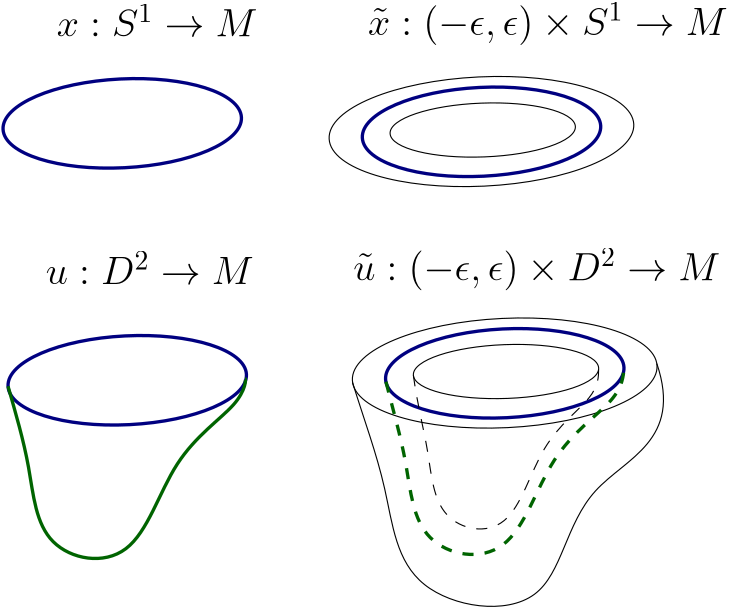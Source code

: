 <?xml version="1.0"?>
<!DOCTYPE ipe SYSTEM "ipe.dtd">
<ipe version="70206" creator="Ipe 7.2.7">
<info created="D:20180416095204" modified="D:20180611093210"/>
<ipestyle name="basic">
<symbol name="arrow/arc(spx)">
<path stroke="sym-stroke" fill="sym-stroke" pen="sym-pen">
0 0 m
-1 0.333 l
-1 -0.333 l
h
</path>
</symbol>
<symbol name="arrow/farc(spx)">
<path stroke="sym-stroke" fill="white" pen="sym-pen">
0 0 m
-1 0.333 l
-1 -0.333 l
h
</path>
</symbol>
<symbol name="arrow/ptarc(spx)">
<path stroke="sym-stroke" fill="sym-stroke" pen="sym-pen">
0 0 m
-1 0.333 l
-0.8 0 l
-1 -0.333 l
h
</path>
</symbol>
<symbol name="arrow/fptarc(spx)">
<path stroke="sym-stroke" fill="white" pen="sym-pen">
0 0 m
-1 0.333 l
-0.8 0 l
-1 -0.333 l
h
</path>
</symbol>
<symbol name="mark/circle(sx)" transformations="translations">
<path fill="sym-stroke">
0.6 0 0 0.6 0 0 e
0.4 0 0 0.4 0 0 e
</path>
</symbol>
<symbol name="mark/disk(sx)" transformations="translations">
<path fill="sym-stroke">
0.6 0 0 0.6 0 0 e
</path>
</symbol>
<symbol name="mark/fdisk(sfx)" transformations="translations">
<group>
<path fill="sym-fill">
0.5 0 0 0.5 0 0 e
</path>
<path fill="sym-stroke" fillrule="eofill">
0.6 0 0 0.6 0 0 e
0.4 0 0 0.4 0 0 e
</path>
</group>
</symbol>
<symbol name="mark/box(sx)" transformations="translations">
<path fill="sym-stroke" fillrule="eofill">
-0.6 -0.6 m
0.6 -0.6 l
0.6 0.6 l
-0.6 0.6 l
h
-0.4 -0.4 m
0.4 -0.4 l
0.4 0.4 l
-0.4 0.4 l
h
</path>
</symbol>
<symbol name="mark/square(sx)" transformations="translations">
<path fill="sym-stroke">
-0.6 -0.6 m
0.6 -0.6 l
0.6 0.6 l
-0.6 0.6 l
h
</path>
</symbol>
<symbol name="mark/fsquare(sfx)" transformations="translations">
<group>
<path fill="sym-fill">
-0.5 -0.5 m
0.5 -0.5 l
0.5 0.5 l
-0.5 0.5 l
h
</path>
<path fill="sym-stroke" fillrule="eofill">
-0.6 -0.6 m
0.6 -0.6 l
0.6 0.6 l
-0.6 0.6 l
h
-0.4 -0.4 m
0.4 -0.4 l
0.4 0.4 l
-0.4 0.4 l
h
</path>
</group>
</symbol>
<symbol name="mark/cross(sx)" transformations="translations">
<group>
<path fill="sym-stroke">
-0.43 -0.57 m
0.57 0.43 l
0.43 0.57 l
-0.57 -0.43 l
h
</path>
<path fill="sym-stroke">
-0.43 0.57 m
0.57 -0.43 l
0.43 -0.57 l
-0.57 0.43 l
h
</path>
</group>
</symbol>
<symbol name="arrow/fnormal(spx)">
<path stroke="sym-stroke" fill="white" pen="sym-pen">
0 0 m
-1 0.333 l
-1 -0.333 l
h
</path>
</symbol>
<symbol name="arrow/pointed(spx)">
<path stroke="sym-stroke" fill="sym-stroke" pen="sym-pen">
0 0 m
-1 0.333 l
-0.8 0 l
-1 -0.333 l
h
</path>
</symbol>
<symbol name="arrow/fpointed(spx)">
<path stroke="sym-stroke" fill="white" pen="sym-pen">
0 0 m
-1 0.333 l
-0.8 0 l
-1 -0.333 l
h
</path>
</symbol>
<symbol name="arrow/linear(spx)">
<path stroke="sym-stroke" pen="sym-pen">
-1 0.333 m
0 0 l
-1 -0.333 l
</path>
</symbol>
<symbol name="arrow/fdouble(spx)">
<path stroke="sym-stroke" fill="white" pen="sym-pen">
0 0 m
-1 0.333 l
-1 -0.333 l
h
-1 0 m
-2 0.333 l
-2 -0.333 l
h
</path>
</symbol>
<symbol name="arrow/double(spx)">
<path stroke="sym-stroke" fill="sym-stroke" pen="sym-pen">
0 0 m
-1 0.333 l
-1 -0.333 l
h
-1 0 m
-2 0.333 l
-2 -0.333 l
h
</path>
</symbol>
<pen name="heavier" value="0.8"/>
<pen name="fat" value="1.2"/>
<pen name="ultrafat" value="2"/>
<symbolsize name="large" value="5"/>
<symbolsize name="small" value="2"/>
<symbolsize name="tiny" value="1.1"/>
<arrowsize name="large" value="10"/>
<arrowsize name="small" value="5"/>
<arrowsize name="tiny" value="3"/>
<color name="red" value="1 0 0"/>
<color name="green" value="0 1 0"/>
<color name="blue" value="0 0 1"/>
<color name="yellow" value="1 1 0"/>
<color name="orange" value="1 0.647 0"/>
<color name="gold" value="1 0.843 0"/>
<color name="purple" value="0.627 0.125 0.941"/>
<color name="gray" value="0.745"/>
<color name="brown" value="0.647 0.165 0.165"/>
<color name="navy" value="0 0 0.502"/>
<color name="pink" value="1 0.753 0.796"/>
<color name="seagreen" value="0.18 0.545 0.341"/>
<color name="turquoise" value="0.251 0.878 0.816"/>
<color name="violet" value="0.933 0.51 0.933"/>
<color name="darkblue" value="0 0 0.545"/>
<color name="darkcyan" value="0 0.545 0.545"/>
<color name="darkgray" value="0.663"/>
<color name="darkgreen" value="0 0.392 0"/>
<color name="darkmagenta" value="0.545 0 0.545"/>
<color name="darkorange" value="1 0.549 0"/>
<color name="darkred" value="0.545 0 0"/>
<color name="lightblue" value="0.678 0.847 0.902"/>
<color name="lightcyan" value="0.878 1 1"/>
<color name="lightgray" value="0.827"/>
<color name="lightgreen" value="0.565 0.933 0.565"/>
<color name="lightyellow" value="1 1 0.878"/>
<dashstyle name="dashed" value="[4] 0"/>
<dashstyle name="dotted" value="[1 3] 0"/>
<dashstyle name="dash dotted" value="[4 2 1 2] 0"/>
<dashstyle name="dash dot dotted" value="[4 2 1 2 1 2] 0"/>
<textsize name="large" value="\large"/>
<textsize name="Large" value="\Large"/>
<textsize name="LARGE" value="\LARGE"/>
<textsize name="huge" value="\huge"/>
<textsize name="Huge" value="\Huge"/>
<textsize name="small" value="\small"/>
<textsize name="footnote" value="\footnotesize"/>
<textsize name="tiny" value="\tiny"/>
<textstyle name="center" begin="\begin{center}" end="\end{center}"/>
<textstyle name="itemize" begin="\begin{itemize}" end="\end{itemize}"/>
<textstyle name="item" begin="\begin{itemize}\item{}" end="\end{itemize}"/>
<gridsize name="4 pts" value="4"/>
<gridsize name="8 pts (~3 mm)" value="8"/>
<gridsize name="16 pts (~6 mm)" value="16"/>
<gridsize name="32 pts (~12 mm)" value="32"/>
<gridsize name="10 pts (~3.5 mm)" value="10"/>
<gridsize name="20 pts (~7 mm)" value="20"/>
<gridsize name="14 pts (~5 mm)" value="14"/>
<gridsize name="28 pts (~10 mm)" value="28"/>
<gridsize name="56 pts (~20 mm)" value="56"/>
<anglesize name="90 deg" value="90"/>
<anglesize name="60 deg" value="60"/>
<anglesize name="45 deg" value="45"/>
<anglesize name="30 deg" value="30"/>
<anglesize name="22.5 deg" value="22.5"/>
<opacity name="10%" value="0.1"/>
<opacity name="30%" value="0.3"/>
<opacity name="50%" value="0.5"/>
<opacity name="75%" value="0.75"/>
<tiling name="falling" angle="-60" step="4" width="1"/>
<tiling name="rising" angle="30" step="4" width="1"/>
</ipestyle>
<page>
<layer name="alpha"/>
<view layers="alpha" active="alpha"/>
<path layer="alpha" matrix="-0.0328756 0.656374 -1.76347 -0.0883264 1481.16 606.85" stroke="navy" pen="fat">
24.3311 0 0 24.3311 256 804 e
</path>
<path matrix="-0.105346 2.10328 -1.76347 -0.0883264 1346.29 193.465" stroke="darkgreen" pen="fat">
272.747 740.339 m
268.001 739.047
258.951 736.391
244 736
240 716
260 708
268 692
271.984 691.78
272 692 c
</path>
<path matrix="-0.0328756 0.656374 -1.76347 -0.0883264 1479.36 699.341" stroke="navy" pen="fat">
24.3311 0 0 24.3311 256 804 e
</path>
<path matrix="-0.0328756 0.656374 -1.76347 -0.0883264 1617.07 609.353" stroke="navy" pen="fat">
24.3311 0 0 24.3311 256 804 e
</path>
<path matrix="-0.0255518 0.397609 -1.37062 -0.0535051 1299.79 648.248" stroke="black">
24.3311 0 0 24.3311 256 804 e
</path>
<path matrix="-0.0420141 0.807694 -2.25366 -0.108689 2013.5 587.091" stroke="black">
24.3311 0 0 24.3311 256 804 e
</path>
<path matrix="1 0 0 1 -225.28 505.012" stroke="darkgreen" dash="dashed" pen="fat">
373.329 198.337 m
375.822 188.31
381.459 169.51
383.723 138.098
419.414 131.451
431.415 174.224
458.788 192.463
458.756 200.862
459.025 202.994 c
</path>
<path matrix="1 0 0 1 -225.28 505.012" stroke="black">
361.288 198.101 m
365.431 184.691
374.534 160.478
378.19 120.022
435.823 111.462
438.945 164.841
480.26 177.095
470.851 204.86 c
</path>
<path matrix="1 0 0 1 -225.28 505.012" stroke="black" dash="dashed">
383.202 200.644 m
384.691 189.675
389.122 173.689
390.902 146.979
418.957 141.327
428.391 177.698
449.908 193.207
449.882 200.349
449.878 202.736 c
</path>
<text matrix="1 0 0 1 -148 581" transformations="translations" pos="177.547 246.683" stroke="black" type="label" width="72.213" height="11.626" depth="0" valign="baseline" size="Large" style="math">x:S^{1}\to M</text>
<text matrix="1 0 0 1 -151.953 491.834" transformations="translations" pos="177.547 246.683" stroke="black" type="label" width="74.804" height="11.626" depth="0" valign="baseline" size="Large" style="math">u:D^{2}\to M</text>
<text matrix="1 0 0 1 -41.28 493.155" transformations="translations" pos="177.547 246.683" stroke="black" type="label" width="132.059" height="11.623" depth="3.59" valign="baseline" size="Large" style="math">\tilde{u}:(-\epsilon, \epsilon) \times D^{2}\to M</text>
<path matrix="-0.0328756 0.656374 -1.76347 -0.0883264 1608.7 696.294" stroke="navy" pen="fat">
24.3311 0 0 24.3311 256 804 e
</path>
<path matrix="-0.0255518 0.397609 -1.37062 -0.0535051 1291.41 735.189" stroke="black">
24.3311 0 0 24.3311 256 804 e
</path>
<path matrix="-0.0420141 0.807694 -2.25366 -0.108689 2005.13 674.032" stroke="black">
24.3311 0 0 24.3311 256 804 e
</path>
<text matrix="1 0 0 1 -35.9546 581.462" transformations="translations" pos="177.547 246.683" stroke="black" type="label" width="129.468" height="11.623" depth="3.59" valign="baseline" size="Large" style="math">\tilde{x}:(-\epsilon, \epsilon) \times S^{1}\to M</text>
</page>
</ipe>
